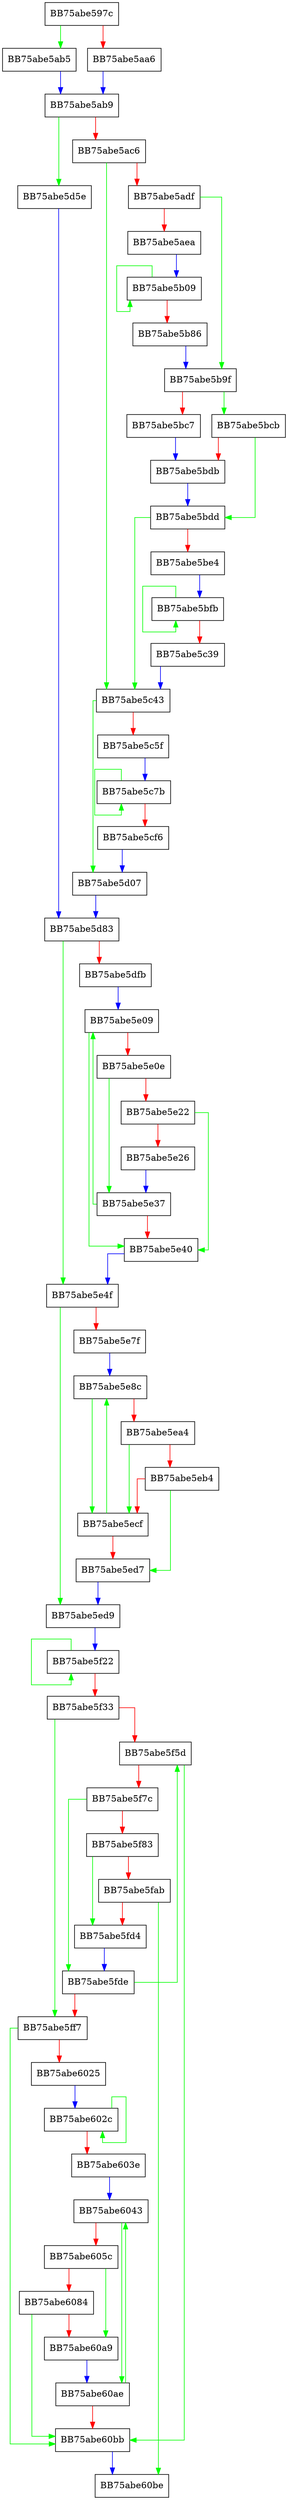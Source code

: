 digraph ZSTD_RowFindBestMatch_dedicatedDictSearch_4_4 {
  node [shape="box"];
  graph [splines=ortho];
  BB75abe597c -> BB75abe5ab5 [color="green"];
  BB75abe597c -> BB75abe5aa6 [color="red"];
  BB75abe5aa6 -> BB75abe5ab9 [color="blue"];
  BB75abe5ab5 -> BB75abe5ab9 [color="blue"];
  BB75abe5ab9 -> BB75abe5d5e [color="green"];
  BB75abe5ab9 -> BB75abe5ac6 [color="red"];
  BB75abe5ac6 -> BB75abe5c43 [color="green"];
  BB75abe5ac6 -> BB75abe5adf [color="red"];
  BB75abe5adf -> BB75abe5b9f [color="green"];
  BB75abe5adf -> BB75abe5aea [color="red"];
  BB75abe5aea -> BB75abe5b09 [color="blue"];
  BB75abe5b09 -> BB75abe5b09 [color="green"];
  BB75abe5b09 -> BB75abe5b86 [color="red"];
  BB75abe5b86 -> BB75abe5b9f [color="blue"];
  BB75abe5b9f -> BB75abe5bcb [color="green"];
  BB75abe5b9f -> BB75abe5bc7 [color="red"];
  BB75abe5bc7 -> BB75abe5bdb [color="blue"];
  BB75abe5bcb -> BB75abe5bdd [color="green"];
  BB75abe5bcb -> BB75abe5bdb [color="red"];
  BB75abe5bdb -> BB75abe5bdd [color="blue"];
  BB75abe5bdd -> BB75abe5c43 [color="green"];
  BB75abe5bdd -> BB75abe5be4 [color="red"];
  BB75abe5be4 -> BB75abe5bfb [color="blue"];
  BB75abe5bfb -> BB75abe5bfb [color="green"];
  BB75abe5bfb -> BB75abe5c39 [color="red"];
  BB75abe5c39 -> BB75abe5c43 [color="blue"];
  BB75abe5c43 -> BB75abe5d07 [color="green"];
  BB75abe5c43 -> BB75abe5c5f [color="red"];
  BB75abe5c5f -> BB75abe5c7b [color="blue"];
  BB75abe5c7b -> BB75abe5c7b [color="green"];
  BB75abe5c7b -> BB75abe5cf6 [color="red"];
  BB75abe5cf6 -> BB75abe5d07 [color="blue"];
  BB75abe5d07 -> BB75abe5d83 [color="blue"];
  BB75abe5d5e -> BB75abe5d83 [color="blue"];
  BB75abe5d83 -> BB75abe5e4f [color="green"];
  BB75abe5d83 -> BB75abe5dfb [color="red"];
  BB75abe5dfb -> BB75abe5e09 [color="blue"];
  BB75abe5e09 -> BB75abe5e40 [color="green"];
  BB75abe5e09 -> BB75abe5e0e [color="red"];
  BB75abe5e0e -> BB75abe5e37 [color="green"];
  BB75abe5e0e -> BB75abe5e22 [color="red"];
  BB75abe5e22 -> BB75abe5e40 [color="green"];
  BB75abe5e22 -> BB75abe5e26 [color="red"];
  BB75abe5e26 -> BB75abe5e37 [color="blue"];
  BB75abe5e37 -> BB75abe5e09 [color="green"];
  BB75abe5e37 -> BB75abe5e40 [color="red"];
  BB75abe5e40 -> BB75abe5e4f [color="blue"];
  BB75abe5e4f -> BB75abe5ed9 [color="green"];
  BB75abe5e4f -> BB75abe5e7f [color="red"];
  BB75abe5e7f -> BB75abe5e8c [color="blue"];
  BB75abe5e8c -> BB75abe5ecf [color="green"];
  BB75abe5e8c -> BB75abe5ea4 [color="red"];
  BB75abe5ea4 -> BB75abe5ecf [color="green"];
  BB75abe5ea4 -> BB75abe5eb4 [color="red"];
  BB75abe5eb4 -> BB75abe5ed7 [color="green"];
  BB75abe5eb4 -> BB75abe5ecf [color="red"];
  BB75abe5ecf -> BB75abe5e8c [color="green"];
  BB75abe5ecf -> BB75abe5ed7 [color="red"];
  BB75abe5ed7 -> BB75abe5ed9 [color="blue"];
  BB75abe5ed9 -> BB75abe5f22 [color="blue"];
  BB75abe5f22 -> BB75abe5f22 [color="green"];
  BB75abe5f22 -> BB75abe5f33 [color="red"];
  BB75abe5f33 -> BB75abe5ff7 [color="green"];
  BB75abe5f33 -> BB75abe5f5d [color="red"];
  BB75abe5f5d -> BB75abe60bb [color="green"];
  BB75abe5f5d -> BB75abe5f7c [color="red"];
  BB75abe5f7c -> BB75abe5fde [color="green"];
  BB75abe5f7c -> BB75abe5f83 [color="red"];
  BB75abe5f83 -> BB75abe5fd4 [color="green"];
  BB75abe5f83 -> BB75abe5fab [color="red"];
  BB75abe5fab -> BB75abe60be [color="green"];
  BB75abe5fab -> BB75abe5fd4 [color="red"];
  BB75abe5fd4 -> BB75abe5fde [color="blue"];
  BB75abe5fde -> BB75abe5f5d [color="green"];
  BB75abe5fde -> BB75abe5ff7 [color="red"];
  BB75abe5ff7 -> BB75abe60bb [color="green"];
  BB75abe5ff7 -> BB75abe6025 [color="red"];
  BB75abe6025 -> BB75abe602c [color="blue"];
  BB75abe602c -> BB75abe602c [color="green"];
  BB75abe602c -> BB75abe603e [color="red"];
  BB75abe603e -> BB75abe6043 [color="blue"];
  BB75abe6043 -> BB75abe60ae [color="green"];
  BB75abe6043 -> BB75abe605c [color="red"];
  BB75abe605c -> BB75abe60a9 [color="green"];
  BB75abe605c -> BB75abe6084 [color="red"];
  BB75abe6084 -> BB75abe60bb [color="green"];
  BB75abe6084 -> BB75abe60a9 [color="red"];
  BB75abe60a9 -> BB75abe60ae [color="blue"];
  BB75abe60ae -> BB75abe6043 [color="green"];
  BB75abe60ae -> BB75abe60bb [color="red"];
  BB75abe60bb -> BB75abe60be [color="blue"];
}